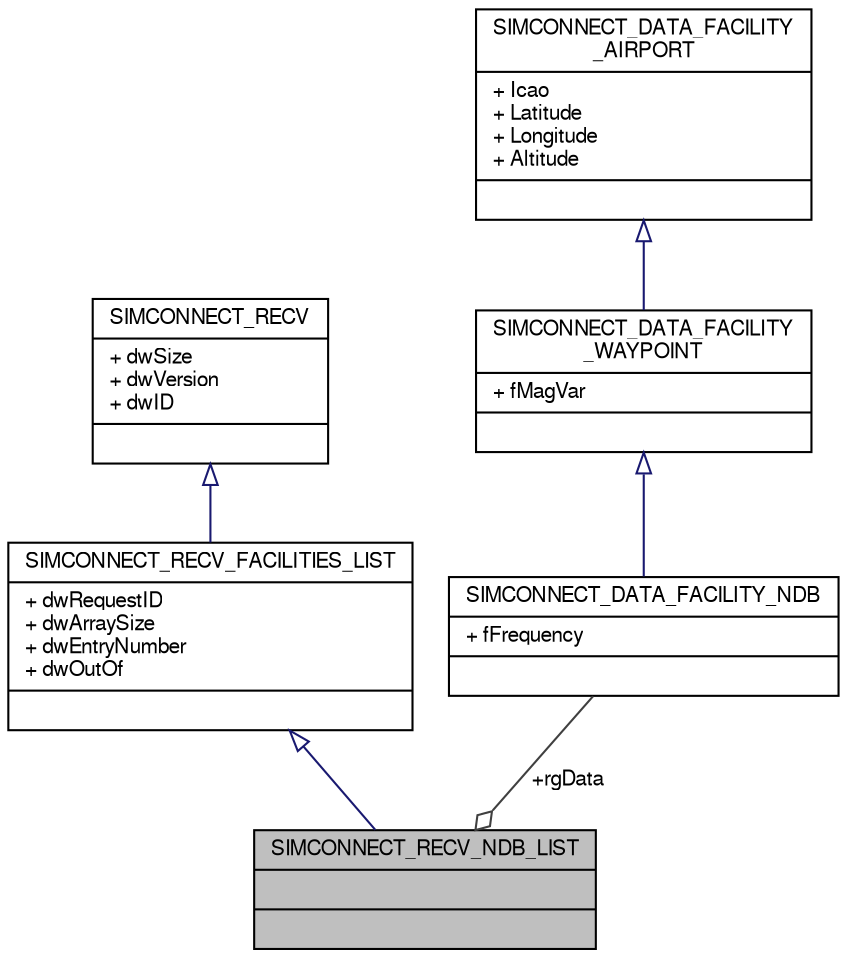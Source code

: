 digraph "SIMCONNECT_RECV_NDB_LIST"
{
  bgcolor="transparent";
  edge [fontname="FreeSans",fontsize="10",labelfontname="FreeSans",labelfontsize="10"];
  node [fontname="FreeSans",fontsize="10",shape=record];
  Node1 [label="{SIMCONNECT_RECV_NDB_LIST\n||}",height=0.2,width=0.4,color="black", fillcolor="grey75", style="filled" fontcolor="black"];
  Node2 -> Node1 [dir="back",color="midnightblue",fontsize="10",style="solid",arrowtail="onormal",fontname="FreeSans"];
  Node2 [label="{SIMCONNECT_RECV_FACILITIES_LIST\n|+ dwRequestID\l+ dwArraySize\l+ dwEntryNumber\l+ dwOutOf\l|}",height=0.2,width=0.4,color="black",URL="$structSIMCONNECT__RECV__FACILITIES__LIST.html"];
  Node3 -> Node2 [dir="back",color="midnightblue",fontsize="10",style="solid",arrowtail="onormal",fontname="FreeSans"];
  Node3 [label="{SIMCONNECT_RECV\n|+ dwSize\l+ dwVersion\l+ dwID\l|}",height=0.2,width=0.4,color="black",URL="$structSIMCONNECT__RECV.html"];
  Node4 -> Node1 [color="grey25",fontsize="10",style="solid",label=" +rgData" ,arrowhead="odiamond",fontname="FreeSans"];
  Node4 [label="{SIMCONNECT_DATA_FACILITY_NDB\n|+ fFrequency\l|}",height=0.2,width=0.4,color="black",URL="$structSIMCONNECT__DATA__FACILITY__NDB.html"];
  Node5 -> Node4 [dir="back",color="midnightblue",fontsize="10",style="solid",arrowtail="onormal",fontname="FreeSans"];
  Node5 [label="{SIMCONNECT_DATA_FACILITY\l_WAYPOINT\n|+ fMagVar\l|}",height=0.2,width=0.4,color="black",URL="$structSIMCONNECT__DATA__FACILITY__WAYPOINT.html"];
  Node6 -> Node5 [dir="back",color="midnightblue",fontsize="10",style="solid",arrowtail="onormal",fontname="FreeSans"];
  Node6 [label="{SIMCONNECT_DATA_FACILITY\l_AIRPORT\n|+ Icao\l+ Latitude\l+ Longitude\l+ Altitude\l|}",height=0.2,width=0.4,color="black",URL="$structSIMCONNECT__DATA__FACILITY__AIRPORT.html"];
}
